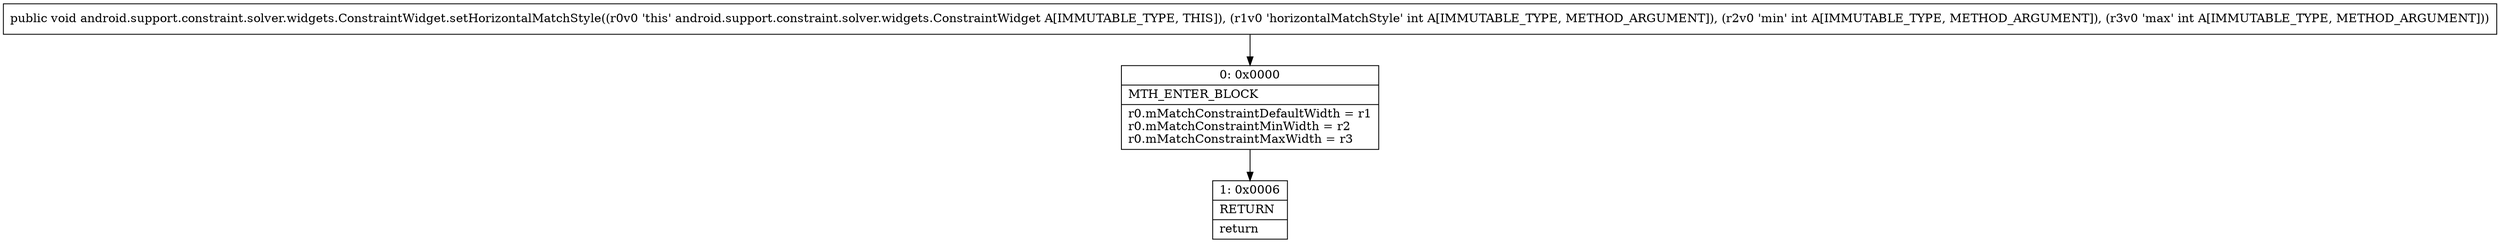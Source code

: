 digraph "CFG forandroid.support.constraint.solver.widgets.ConstraintWidget.setHorizontalMatchStyle(III)V" {
Node_0 [shape=record,label="{0\:\ 0x0000|MTH_ENTER_BLOCK\l|r0.mMatchConstraintDefaultWidth = r1\lr0.mMatchConstraintMinWidth = r2\lr0.mMatchConstraintMaxWidth = r3\l}"];
Node_1 [shape=record,label="{1\:\ 0x0006|RETURN\l|return\l}"];
MethodNode[shape=record,label="{public void android.support.constraint.solver.widgets.ConstraintWidget.setHorizontalMatchStyle((r0v0 'this' android.support.constraint.solver.widgets.ConstraintWidget A[IMMUTABLE_TYPE, THIS]), (r1v0 'horizontalMatchStyle' int A[IMMUTABLE_TYPE, METHOD_ARGUMENT]), (r2v0 'min' int A[IMMUTABLE_TYPE, METHOD_ARGUMENT]), (r3v0 'max' int A[IMMUTABLE_TYPE, METHOD_ARGUMENT])) }"];
MethodNode -> Node_0;
Node_0 -> Node_1;
}

